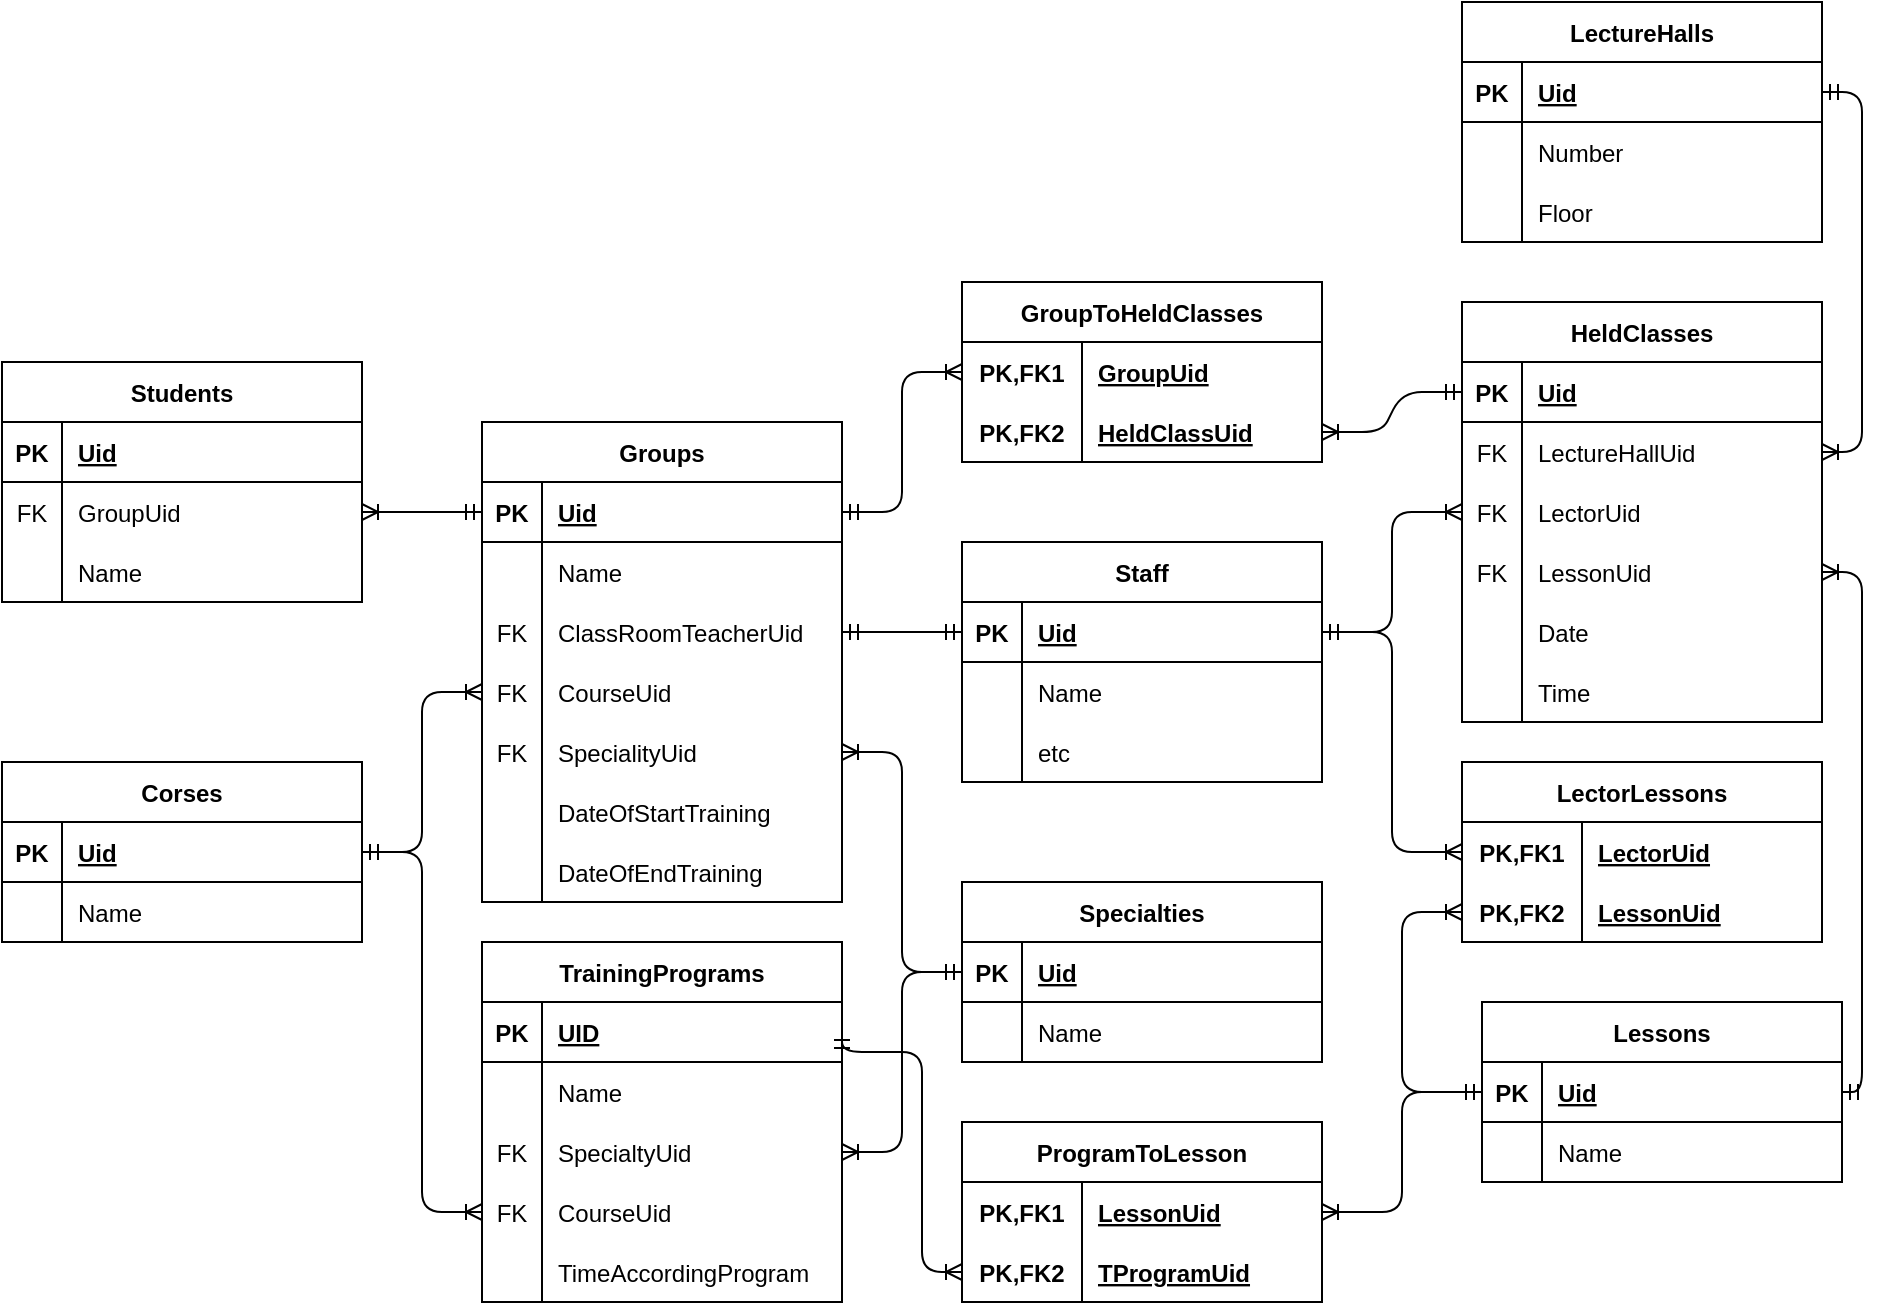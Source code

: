 <mxfile version="22.1.2" type="device">
  <diagram name="Страница 1" id="s8Icmp4TtMJ4caLkNsGy">
    <mxGraphModel dx="2261" dy="844" grid="1" gridSize="10" guides="1" tooltips="1" connect="1" arrows="1" fold="1" page="1" pageScale="1" pageWidth="827" pageHeight="1169" math="0" shadow="0">
      <root>
        <mxCell id="0" />
        <mxCell id="1" parent="0" />
        <mxCell id="9LA77R00qpUF_qQyeTWc-1" value="Groups" style="shape=table;startSize=30;container=1;collapsible=1;childLayout=tableLayout;fixedRows=1;rowLines=0;fontStyle=1;align=center;resizeLast=1;" parent="1" vertex="1">
          <mxGeometry x="-570" y="250" width="180" height="240" as="geometry" />
        </mxCell>
        <mxCell id="9LA77R00qpUF_qQyeTWc-2" value="" style="shape=tableRow;horizontal=0;startSize=0;swimlaneHead=0;swimlaneBody=0;fillColor=none;collapsible=0;dropTarget=0;points=[[0,0.5],[1,0.5]];portConstraint=eastwest;top=0;left=0;right=0;bottom=1;" parent="9LA77R00qpUF_qQyeTWc-1" vertex="1">
          <mxGeometry y="30" width="180" height="30" as="geometry" />
        </mxCell>
        <mxCell id="9LA77R00qpUF_qQyeTWc-3" value="PK" style="shape=partialRectangle;connectable=0;fillColor=none;top=0;left=0;bottom=0;right=0;fontStyle=1;overflow=hidden;" parent="9LA77R00qpUF_qQyeTWc-2" vertex="1">
          <mxGeometry width="30" height="30" as="geometry">
            <mxRectangle width="30" height="30" as="alternateBounds" />
          </mxGeometry>
        </mxCell>
        <mxCell id="9LA77R00qpUF_qQyeTWc-4" value="Uid" style="shape=partialRectangle;connectable=0;fillColor=none;top=0;left=0;bottom=0;right=0;align=left;spacingLeft=6;fontStyle=5;overflow=hidden;" parent="9LA77R00qpUF_qQyeTWc-2" vertex="1">
          <mxGeometry x="30" width="150" height="30" as="geometry">
            <mxRectangle width="150" height="30" as="alternateBounds" />
          </mxGeometry>
        </mxCell>
        <mxCell id="9LA77R00qpUF_qQyeTWc-5" value="" style="shape=tableRow;horizontal=0;startSize=0;swimlaneHead=0;swimlaneBody=0;fillColor=none;collapsible=0;dropTarget=0;points=[[0,0.5],[1,0.5]];portConstraint=eastwest;top=0;left=0;right=0;bottom=0;" parent="9LA77R00qpUF_qQyeTWc-1" vertex="1">
          <mxGeometry y="60" width="180" height="30" as="geometry" />
        </mxCell>
        <mxCell id="9LA77R00qpUF_qQyeTWc-6" value="" style="shape=partialRectangle;connectable=0;fillColor=none;top=0;left=0;bottom=0;right=0;editable=1;overflow=hidden;" parent="9LA77R00qpUF_qQyeTWc-5" vertex="1">
          <mxGeometry width="30" height="30" as="geometry">
            <mxRectangle width="30" height="30" as="alternateBounds" />
          </mxGeometry>
        </mxCell>
        <mxCell id="9LA77R00qpUF_qQyeTWc-7" value="Name" style="shape=partialRectangle;connectable=0;fillColor=none;top=0;left=0;bottom=0;right=0;align=left;spacingLeft=6;overflow=hidden;" parent="9LA77R00qpUF_qQyeTWc-5" vertex="1">
          <mxGeometry x="30" width="150" height="30" as="geometry">
            <mxRectangle width="150" height="30" as="alternateBounds" />
          </mxGeometry>
        </mxCell>
        <mxCell id="9LA77R00qpUF_qQyeTWc-203" value="" style="shape=tableRow;horizontal=0;startSize=0;swimlaneHead=0;swimlaneBody=0;fillColor=none;collapsible=0;dropTarget=0;points=[[0,0.5],[1,0.5]];portConstraint=eastwest;top=0;left=0;right=0;bottom=0;" parent="9LA77R00qpUF_qQyeTWc-1" vertex="1">
          <mxGeometry y="90" width="180" height="30" as="geometry" />
        </mxCell>
        <mxCell id="9LA77R00qpUF_qQyeTWc-204" value="FK" style="shape=partialRectangle;connectable=0;fillColor=none;top=0;left=0;bottom=0;right=0;fontStyle=0;overflow=hidden;" parent="9LA77R00qpUF_qQyeTWc-203" vertex="1">
          <mxGeometry width="30" height="30" as="geometry">
            <mxRectangle width="30" height="30" as="alternateBounds" />
          </mxGeometry>
        </mxCell>
        <mxCell id="9LA77R00qpUF_qQyeTWc-205" value="ClassRoomTeacherUid" style="shape=partialRectangle;connectable=0;fillColor=none;top=0;left=0;bottom=0;right=0;align=left;spacingLeft=6;fontStyle=0;overflow=hidden;" parent="9LA77R00qpUF_qQyeTWc-203" vertex="1">
          <mxGeometry x="30" width="150" height="30" as="geometry">
            <mxRectangle width="150" height="30" as="alternateBounds" />
          </mxGeometry>
        </mxCell>
        <mxCell id="9LA77R00qpUF_qQyeTWc-8" value="" style="shape=tableRow;horizontal=0;startSize=0;swimlaneHead=0;swimlaneBody=0;fillColor=none;collapsible=0;dropTarget=0;points=[[0,0.5],[1,0.5]];portConstraint=eastwest;top=0;left=0;right=0;bottom=0;" parent="9LA77R00qpUF_qQyeTWc-1" vertex="1">
          <mxGeometry y="120" width="180" height="30" as="geometry" />
        </mxCell>
        <mxCell id="9LA77R00qpUF_qQyeTWc-9" value="FK" style="shape=partialRectangle;connectable=0;fillColor=none;top=0;left=0;bottom=0;right=0;editable=1;overflow=hidden;" parent="9LA77R00qpUF_qQyeTWc-8" vertex="1">
          <mxGeometry width="30" height="30" as="geometry">
            <mxRectangle width="30" height="30" as="alternateBounds" />
          </mxGeometry>
        </mxCell>
        <mxCell id="9LA77R00qpUF_qQyeTWc-10" value="CourseUid" style="shape=partialRectangle;connectable=0;fillColor=none;top=0;left=0;bottom=0;right=0;align=left;spacingLeft=6;overflow=hidden;" parent="9LA77R00qpUF_qQyeTWc-8" vertex="1">
          <mxGeometry x="30" width="150" height="30" as="geometry">
            <mxRectangle width="150" height="30" as="alternateBounds" />
          </mxGeometry>
        </mxCell>
        <mxCell id="9LA77R00qpUF_qQyeTWc-147" value="" style="shape=tableRow;horizontal=0;startSize=0;swimlaneHead=0;swimlaneBody=0;fillColor=none;collapsible=0;dropTarget=0;points=[[0,0.5],[1,0.5]];portConstraint=eastwest;top=0;left=0;right=0;bottom=0;" parent="9LA77R00qpUF_qQyeTWc-1" vertex="1">
          <mxGeometry y="150" width="180" height="30" as="geometry" />
        </mxCell>
        <mxCell id="9LA77R00qpUF_qQyeTWc-148" value="FK" style="shape=partialRectangle;connectable=0;fillColor=none;top=0;left=0;bottom=0;right=0;fontStyle=0;overflow=hidden;" parent="9LA77R00qpUF_qQyeTWc-147" vertex="1">
          <mxGeometry width="30" height="30" as="geometry">
            <mxRectangle width="30" height="30" as="alternateBounds" />
          </mxGeometry>
        </mxCell>
        <mxCell id="9LA77R00qpUF_qQyeTWc-149" value="SpecialityUid" style="shape=partialRectangle;connectable=0;fillColor=none;top=0;left=0;bottom=0;right=0;align=left;spacingLeft=6;fontStyle=0;overflow=hidden;" parent="9LA77R00qpUF_qQyeTWc-147" vertex="1">
          <mxGeometry x="30" width="150" height="30" as="geometry">
            <mxRectangle width="150" height="30" as="alternateBounds" />
          </mxGeometry>
        </mxCell>
        <mxCell id="9LA77R00qpUF_qQyeTWc-150" value="" style="shape=tableRow;horizontal=0;startSize=0;swimlaneHead=0;swimlaneBody=0;fillColor=none;collapsible=0;dropTarget=0;points=[[0,0.5],[1,0.5]];portConstraint=eastwest;top=0;left=0;right=0;bottom=0;" parent="9LA77R00qpUF_qQyeTWc-1" vertex="1">
          <mxGeometry y="180" width="180" height="30" as="geometry" />
        </mxCell>
        <mxCell id="9LA77R00qpUF_qQyeTWc-151" value="" style="shape=partialRectangle;connectable=0;fillColor=none;top=0;left=0;bottom=0;right=0;editable=1;overflow=hidden;" parent="9LA77R00qpUF_qQyeTWc-150" vertex="1">
          <mxGeometry width="30" height="30" as="geometry">
            <mxRectangle width="30" height="30" as="alternateBounds" />
          </mxGeometry>
        </mxCell>
        <mxCell id="9LA77R00qpUF_qQyeTWc-152" value="DateOfStartTraining" style="shape=partialRectangle;connectable=0;fillColor=none;top=0;left=0;bottom=0;right=0;align=left;spacingLeft=6;overflow=hidden;" parent="9LA77R00qpUF_qQyeTWc-150" vertex="1">
          <mxGeometry x="30" width="150" height="30" as="geometry">
            <mxRectangle width="150" height="30" as="alternateBounds" />
          </mxGeometry>
        </mxCell>
        <mxCell id="9LA77R00qpUF_qQyeTWc-153" value="" style="shape=tableRow;horizontal=0;startSize=0;swimlaneHead=0;swimlaneBody=0;fillColor=none;collapsible=0;dropTarget=0;points=[[0,0.5],[1,0.5]];portConstraint=eastwest;top=0;left=0;right=0;bottom=0;" parent="9LA77R00qpUF_qQyeTWc-1" vertex="1">
          <mxGeometry y="210" width="180" height="30" as="geometry" />
        </mxCell>
        <mxCell id="9LA77R00qpUF_qQyeTWc-154" value="" style="shape=partialRectangle;connectable=0;fillColor=none;top=0;left=0;bottom=0;right=0;editable=1;overflow=hidden;" parent="9LA77R00qpUF_qQyeTWc-153" vertex="1">
          <mxGeometry width="30" height="30" as="geometry">
            <mxRectangle width="30" height="30" as="alternateBounds" />
          </mxGeometry>
        </mxCell>
        <mxCell id="9LA77R00qpUF_qQyeTWc-155" value="DateOfEndTraining" style="shape=partialRectangle;connectable=0;fillColor=none;top=0;left=0;bottom=0;right=0;align=left;spacingLeft=6;overflow=hidden;" parent="9LA77R00qpUF_qQyeTWc-153" vertex="1">
          <mxGeometry x="30" width="150" height="30" as="geometry">
            <mxRectangle width="150" height="30" as="alternateBounds" />
          </mxGeometry>
        </mxCell>
        <mxCell id="9LA77R00qpUF_qQyeTWc-14" value="HeldClasses" style="shape=table;startSize=30;container=1;collapsible=1;childLayout=tableLayout;fixedRows=1;rowLines=0;fontStyle=1;align=center;resizeLast=1;" parent="1" vertex="1">
          <mxGeometry x="-80" y="190" width="180" height="210" as="geometry" />
        </mxCell>
        <mxCell id="9LA77R00qpUF_qQyeTWc-15" value="" style="shape=tableRow;horizontal=0;startSize=0;swimlaneHead=0;swimlaneBody=0;fillColor=none;collapsible=0;dropTarget=0;points=[[0,0.5],[1,0.5]];portConstraint=eastwest;top=0;left=0;right=0;bottom=1;" parent="9LA77R00qpUF_qQyeTWc-14" vertex="1">
          <mxGeometry y="30" width="180" height="30" as="geometry" />
        </mxCell>
        <mxCell id="9LA77R00qpUF_qQyeTWc-16" value="PK" style="shape=partialRectangle;connectable=0;fillColor=none;top=0;left=0;bottom=0;right=0;fontStyle=1;overflow=hidden;" parent="9LA77R00qpUF_qQyeTWc-15" vertex="1">
          <mxGeometry width="30" height="30" as="geometry">
            <mxRectangle width="30" height="30" as="alternateBounds" />
          </mxGeometry>
        </mxCell>
        <mxCell id="9LA77R00qpUF_qQyeTWc-17" value="Uid" style="shape=partialRectangle;connectable=0;fillColor=none;top=0;left=0;bottom=0;right=0;align=left;spacingLeft=6;fontStyle=5;overflow=hidden;" parent="9LA77R00qpUF_qQyeTWc-15" vertex="1">
          <mxGeometry x="30" width="150" height="30" as="geometry">
            <mxRectangle width="150" height="30" as="alternateBounds" />
          </mxGeometry>
        </mxCell>
        <mxCell id="3HO_k9Haa3bnUHxEPmA--16" value="" style="shape=tableRow;horizontal=0;startSize=0;swimlaneHead=0;swimlaneBody=0;fillColor=none;collapsible=0;dropTarget=0;points=[[0,0.5],[1,0.5]];portConstraint=eastwest;top=0;left=0;right=0;bottom=0;" parent="9LA77R00qpUF_qQyeTWc-14" vertex="1">
          <mxGeometry y="60" width="180" height="30" as="geometry" />
        </mxCell>
        <mxCell id="3HO_k9Haa3bnUHxEPmA--17" value="FK" style="shape=partialRectangle;connectable=0;fillColor=none;top=0;left=0;bottom=0;right=0;fontStyle=0;overflow=hidden;" parent="3HO_k9Haa3bnUHxEPmA--16" vertex="1">
          <mxGeometry width="30" height="30" as="geometry">
            <mxRectangle width="30" height="30" as="alternateBounds" />
          </mxGeometry>
        </mxCell>
        <mxCell id="3HO_k9Haa3bnUHxEPmA--18" value="LectureHallUid" style="shape=partialRectangle;connectable=0;fillColor=none;top=0;left=0;bottom=0;right=0;align=left;spacingLeft=6;fontStyle=0;overflow=hidden;" parent="3HO_k9Haa3bnUHxEPmA--16" vertex="1">
          <mxGeometry x="30" width="150" height="30" as="geometry">
            <mxRectangle width="150" height="30" as="alternateBounds" />
          </mxGeometry>
        </mxCell>
        <mxCell id="9LA77R00qpUF_qQyeTWc-104" value="" style="shape=tableRow;horizontal=0;startSize=0;swimlaneHead=0;swimlaneBody=0;fillColor=none;collapsible=0;dropTarget=0;points=[[0,0.5],[1,0.5]];portConstraint=eastwest;top=0;left=0;right=0;bottom=0;" parent="9LA77R00qpUF_qQyeTWc-14" vertex="1">
          <mxGeometry y="90" width="180" height="30" as="geometry" />
        </mxCell>
        <mxCell id="9LA77R00qpUF_qQyeTWc-105" value="FK" style="shape=partialRectangle;connectable=0;fillColor=none;top=0;left=0;bottom=0;right=0;editable=1;overflow=hidden;" parent="9LA77R00qpUF_qQyeTWc-104" vertex="1">
          <mxGeometry width="30" height="30" as="geometry">
            <mxRectangle width="30" height="30" as="alternateBounds" />
          </mxGeometry>
        </mxCell>
        <mxCell id="9LA77R00qpUF_qQyeTWc-106" value="LectorUid" style="shape=partialRectangle;connectable=0;fillColor=none;top=0;left=0;bottom=0;right=0;align=left;spacingLeft=6;overflow=hidden;" parent="9LA77R00qpUF_qQyeTWc-104" vertex="1">
          <mxGeometry x="30" width="150" height="30" as="geometry">
            <mxRectangle width="150" height="30" as="alternateBounds" />
          </mxGeometry>
        </mxCell>
        <mxCell id="9LA77R00qpUF_qQyeTWc-212" value="" style="shape=tableRow;horizontal=0;startSize=0;swimlaneHead=0;swimlaneBody=0;fillColor=none;collapsible=0;dropTarget=0;points=[[0,0.5],[1,0.5]];portConstraint=eastwest;top=0;left=0;right=0;bottom=0;" parent="9LA77R00qpUF_qQyeTWc-14" vertex="1">
          <mxGeometry y="120" width="180" height="30" as="geometry" />
        </mxCell>
        <mxCell id="9LA77R00qpUF_qQyeTWc-213" value="FK" style="shape=partialRectangle;connectable=0;fillColor=none;top=0;left=0;bottom=0;right=0;fontStyle=0;overflow=hidden;" parent="9LA77R00qpUF_qQyeTWc-212" vertex="1">
          <mxGeometry width="30" height="30" as="geometry">
            <mxRectangle width="30" height="30" as="alternateBounds" />
          </mxGeometry>
        </mxCell>
        <mxCell id="9LA77R00qpUF_qQyeTWc-214" value="LessonUid" style="shape=partialRectangle;connectable=0;fillColor=none;top=0;left=0;bottom=0;right=0;align=left;spacingLeft=6;fontStyle=0;overflow=hidden;" parent="9LA77R00qpUF_qQyeTWc-212" vertex="1">
          <mxGeometry x="30" width="150" height="30" as="geometry">
            <mxRectangle width="150" height="30" as="alternateBounds" />
          </mxGeometry>
        </mxCell>
        <mxCell id="P3dppx4-FuYZ38mexP6G-34" value="" style="shape=tableRow;horizontal=0;startSize=0;swimlaneHead=0;swimlaneBody=0;fillColor=none;collapsible=0;dropTarget=0;points=[[0,0.5],[1,0.5]];portConstraint=eastwest;top=0;left=0;right=0;bottom=0;" parent="9LA77R00qpUF_qQyeTWc-14" vertex="1">
          <mxGeometry y="150" width="180" height="30" as="geometry" />
        </mxCell>
        <mxCell id="P3dppx4-FuYZ38mexP6G-35" value="" style="shape=partialRectangle;connectable=0;fillColor=none;top=0;left=0;bottom=0;right=0;editable=1;overflow=hidden;" parent="P3dppx4-FuYZ38mexP6G-34" vertex="1">
          <mxGeometry width="30" height="30" as="geometry">
            <mxRectangle width="30" height="30" as="alternateBounds" />
          </mxGeometry>
        </mxCell>
        <mxCell id="P3dppx4-FuYZ38mexP6G-36" value="Date" style="shape=partialRectangle;connectable=0;fillColor=none;top=0;left=0;bottom=0;right=0;align=left;spacingLeft=6;overflow=hidden;" parent="P3dppx4-FuYZ38mexP6G-34" vertex="1">
          <mxGeometry x="30" width="150" height="30" as="geometry">
            <mxRectangle width="150" height="30" as="alternateBounds" />
          </mxGeometry>
        </mxCell>
        <mxCell id="3HO_k9Haa3bnUHxEPmA--23" value="" style="shape=tableRow;horizontal=0;startSize=0;swimlaneHead=0;swimlaneBody=0;fillColor=none;collapsible=0;dropTarget=0;points=[[0,0.5],[1,0.5]];portConstraint=eastwest;top=0;left=0;right=0;bottom=0;" parent="9LA77R00qpUF_qQyeTWc-14" vertex="1">
          <mxGeometry y="180" width="180" height="30" as="geometry" />
        </mxCell>
        <mxCell id="3HO_k9Haa3bnUHxEPmA--24" value="" style="shape=partialRectangle;connectable=0;fillColor=none;top=0;left=0;bottom=0;right=0;editable=1;overflow=hidden;" parent="3HO_k9Haa3bnUHxEPmA--23" vertex="1">
          <mxGeometry width="30" height="30" as="geometry">
            <mxRectangle width="30" height="30" as="alternateBounds" />
          </mxGeometry>
        </mxCell>
        <mxCell id="3HO_k9Haa3bnUHxEPmA--25" value="Time" style="shape=partialRectangle;connectable=0;fillColor=none;top=0;left=0;bottom=0;right=0;align=left;spacingLeft=6;overflow=hidden;" parent="3HO_k9Haa3bnUHxEPmA--23" vertex="1">
          <mxGeometry x="30" width="150" height="30" as="geometry">
            <mxRectangle width="150" height="30" as="alternateBounds" />
          </mxGeometry>
        </mxCell>
        <mxCell id="9LA77R00qpUF_qQyeTWc-27" value="Corses" style="shape=table;startSize=30;container=1;collapsible=1;childLayout=tableLayout;fixedRows=1;rowLines=0;fontStyle=1;align=center;resizeLast=1;" parent="1" vertex="1">
          <mxGeometry x="-810" y="420" width="180" height="90" as="geometry" />
        </mxCell>
        <mxCell id="9LA77R00qpUF_qQyeTWc-28" value="" style="shape=tableRow;horizontal=0;startSize=0;swimlaneHead=0;swimlaneBody=0;fillColor=none;collapsible=0;dropTarget=0;points=[[0,0.5],[1,0.5]];portConstraint=eastwest;top=0;left=0;right=0;bottom=1;" parent="9LA77R00qpUF_qQyeTWc-27" vertex="1">
          <mxGeometry y="30" width="180" height="30" as="geometry" />
        </mxCell>
        <mxCell id="9LA77R00qpUF_qQyeTWc-29" value="PK" style="shape=partialRectangle;connectable=0;fillColor=none;top=0;left=0;bottom=0;right=0;fontStyle=1;overflow=hidden;" parent="9LA77R00qpUF_qQyeTWc-28" vertex="1">
          <mxGeometry width="30" height="30" as="geometry">
            <mxRectangle width="30" height="30" as="alternateBounds" />
          </mxGeometry>
        </mxCell>
        <mxCell id="9LA77R00qpUF_qQyeTWc-30" value="Uid" style="shape=partialRectangle;connectable=0;fillColor=none;top=0;left=0;bottom=0;right=0;align=left;spacingLeft=6;fontStyle=5;overflow=hidden;" parent="9LA77R00qpUF_qQyeTWc-28" vertex="1">
          <mxGeometry x="30" width="150" height="30" as="geometry">
            <mxRectangle width="150" height="30" as="alternateBounds" />
          </mxGeometry>
        </mxCell>
        <mxCell id="9LA77R00qpUF_qQyeTWc-31" value="" style="shape=tableRow;horizontal=0;startSize=0;swimlaneHead=0;swimlaneBody=0;fillColor=none;collapsible=0;dropTarget=0;points=[[0,0.5],[1,0.5]];portConstraint=eastwest;top=0;left=0;right=0;bottom=0;" parent="9LA77R00qpUF_qQyeTWc-27" vertex="1">
          <mxGeometry y="60" width="180" height="30" as="geometry" />
        </mxCell>
        <mxCell id="9LA77R00qpUF_qQyeTWc-32" value="" style="shape=partialRectangle;connectable=0;fillColor=none;top=0;left=0;bottom=0;right=0;editable=1;overflow=hidden;" parent="9LA77R00qpUF_qQyeTWc-31" vertex="1">
          <mxGeometry width="30" height="30" as="geometry">
            <mxRectangle width="30" height="30" as="alternateBounds" />
          </mxGeometry>
        </mxCell>
        <mxCell id="9LA77R00qpUF_qQyeTWc-33" value="Name" style="shape=partialRectangle;connectable=0;fillColor=none;top=0;left=0;bottom=0;right=0;align=left;spacingLeft=6;overflow=hidden;" parent="9LA77R00qpUF_qQyeTWc-31" vertex="1">
          <mxGeometry x="30" width="150" height="30" as="geometry">
            <mxRectangle width="150" height="30" as="alternateBounds" />
          </mxGeometry>
        </mxCell>
        <mxCell id="9LA77R00qpUF_qQyeTWc-40" value="" style="edgeStyle=entityRelationEdgeStyle;fontSize=12;html=1;endArrow=ERoneToMany;rounded=1;exitX=1;exitY=0.5;exitDx=0;exitDy=0;startArrow=ERmandOne;startFill=0;entryX=0;entryY=0.5;entryDx=0;entryDy=0;" parent="1" source="9LA77R00qpUF_qQyeTWc-28" target="9LA77R00qpUF_qQyeTWc-8" edge="1">
          <mxGeometry width="100" height="100" relative="1" as="geometry">
            <mxPoint x="-690" y="335" as="sourcePoint" />
            <mxPoint x="-620" y="550" as="targetPoint" />
          </mxGeometry>
        </mxCell>
        <mxCell id="9LA77R00qpUF_qQyeTWc-54" value="GroupToHeldClasses" style="shape=table;startSize=30;container=1;collapsible=1;childLayout=tableLayout;fixedRows=1;rowLines=0;fontStyle=1;align=center;resizeLast=1;" parent="1" vertex="1">
          <mxGeometry x="-330" y="180" width="180" height="90" as="geometry" />
        </mxCell>
        <mxCell id="9LA77R00qpUF_qQyeTWc-55" value="" style="shape=tableRow;horizontal=0;startSize=0;swimlaneHead=0;swimlaneBody=0;fillColor=none;collapsible=0;dropTarget=0;points=[[0,0.5],[1,0.5]];portConstraint=eastwest;top=0;left=0;right=0;bottom=0;" parent="9LA77R00qpUF_qQyeTWc-54" vertex="1">
          <mxGeometry y="30" width="180" height="30" as="geometry" />
        </mxCell>
        <mxCell id="9LA77R00qpUF_qQyeTWc-56" value="PK,FK1" style="shape=partialRectangle;connectable=0;fillColor=none;top=0;left=0;bottom=0;right=0;fontStyle=1;overflow=hidden;" parent="9LA77R00qpUF_qQyeTWc-55" vertex="1">
          <mxGeometry width="60" height="30" as="geometry">
            <mxRectangle width="60" height="30" as="alternateBounds" />
          </mxGeometry>
        </mxCell>
        <mxCell id="9LA77R00qpUF_qQyeTWc-57" value="GroupUid" style="shape=partialRectangle;connectable=0;fillColor=none;top=0;left=0;bottom=0;right=0;align=left;spacingLeft=6;fontStyle=5;overflow=hidden;" parent="9LA77R00qpUF_qQyeTWc-55" vertex="1">
          <mxGeometry x="60" width="120" height="30" as="geometry">
            <mxRectangle width="120" height="30" as="alternateBounds" />
          </mxGeometry>
        </mxCell>
        <mxCell id="9LA77R00qpUF_qQyeTWc-58" value="" style="shape=tableRow;horizontal=0;startSize=0;swimlaneHead=0;swimlaneBody=0;fillColor=none;collapsible=0;dropTarget=0;points=[[0,0.5],[1,0.5]];portConstraint=eastwest;top=0;left=0;right=0;bottom=1;" parent="9LA77R00qpUF_qQyeTWc-54" vertex="1">
          <mxGeometry y="60" width="180" height="30" as="geometry" />
        </mxCell>
        <mxCell id="9LA77R00qpUF_qQyeTWc-59" value="PK,FK2" style="shape=partialRectangle;connectable=0;fillColor=none;top=0;left=0;bottom=0;right=0;fontStyle=1;overflow=hidden;" parent="9LA77R00qpUF_qQyeTWc-58" vertex="1">
          <mxGeometry width="60" height="30" as="geometry">
            <mxRectangle width="60" height="30" as="alternateBounds" />
          </mxGeometry>
        </mxCell>
        <mxCell id="9LA77R00qpUF_qQyeTWc-60" value="HeldClassUid" style="shape=partialRectangle;connectable=0;fillColor=none;top=0;left=0;bottom=0;right=0;align=left;spacingLeft=6;fontStyle=5;overflow=hidden;" parent="9LA77R00qpUF_qQyeTWc-58" vertex="1">
          <mxGeometry x="60" width="120" height="30" as="geometry">
            <mxRectangle width="120" height="30" as="alternateBounds" />
          </mxGeometry>
        </mxCell>
        <mxCell id="9LA77R00qpUF_qQyeTWc-68" value="" style="edgeStyle=entityRelationEdgeStyle;fontSize=12;html=1;endArrow=ERoneToMany;rounded=1;entryX=1;entryY=0.5;entryDx=0;entryDy=0;startArrow=ERmandOne;startFill=0;exitX=0;exitY=0.5;exitDx=0;exitDy=0;" parent="1" source="9LA77R00qpUF_qQyeTWc-15" target="9LA77R00qpUF_qQyeTWc-58" edge="1">
          <mxGeometry width="100" height="100" relative="1" as="geometry">
            <mxPoint x="-120" y="210" as="sourcePoint" />
            <mxPoint x="-280" y="410" as="targetPoint" />
          </mxGeometry>
        </mxCell>
        <mxCell id="9LA77R00qpUF_qQyeTWc-69" value="" style="edgeStyle=entityRelationEdgeStyle;fontSize=12;html=1;endArrow=ERoneToMany;rounded=1;exitX=1;exitY=0.5;exitDx=0;exitDy=0;startArrow=ERmandOne;startFill=0;entryX=0;entryY=0.5;entryDx=0;entryDy=0;" parent="1" source="9LA77R00qpUF_qQyeTWc-2" target="9LA77R00qpUF_qQyeTWc-55" edge="1">
          <mxGeometry width="100" height="100" relative="1" as="geometry">
            <mxPoint x="-150" y="585" as="sourcePoint" />
            <mxPoint x="-390" y="210" as="targetPoint" />
          </mxGeometry>
        </mxCell>
        <mxCell id="9LA77R00qpUF_qQyeTWc-70" value="Students" style="shape=table;startSize=30;container=1;collapsible=1;childLayout=tableLayout;fixedRows=1;rowLines=0;fontStyle=1;align=center;resizeLast=1;" parent="1" vertex="1">
          <mxGeometry x="-810" y="220" width="180" height="120" as="geometry" />
        </mxCell>
        <mxCell id="9LA77R00qpUF_qQyeTWc-71" value="" style="shape=tableRow;horizontal=0;startSize=0;swimlaneHead=0;swimlaneBody=0;fillColor=none;collapsible=0;dropTarget=0;points=[[0,0.5],[1,0.5]];portConstraint=eastwest;top=0;left=0;right=0;bottom=1;" parent="9LA77R00qpUF_qQyeTWc-70" vertex="1">
          <mxGeometry y="30" width="180" height="30" as="geometry" />
        </mxCell>
        <mxCell id="9LA77R00qpUF_qQyeTWc-72" value="PK" style="shape=partialRectangle;connectable=0;fillColor=none;top=0;left=0;bottom=0;right=0;fontStyle=1;overflow=hidden;" parent="9LA77R00qpUF_qQyeTWc-71" vertex="1">
          <mxGeometry width="30" height="30" as="geometry">
            <mxRectangle width="30" height="30" as="alternateBounds" />
          </mxGeometry>
        </mxCell>
        <mxCell id="9LA77R00qpUF_qQyeTWc-73" value="Uid" style="shape=partialRectangle;connectable=0;fillColor=none;top=0;left=0;bottom=0;right=0;align=left;spacingLeft=6;fontStyle=5;overflow=hidden;" parent="9LA77R00qpUF_qQyeTWc-71" vertex="1">
          <mxGeometry x="30" width="150" height="30" as="geometry">
            <mxRectangle width="150" height="30" as="alternateBounds" />
          </mxGeometry>
        </mxCell>
        <mxCell id="3HO_k9Haa3bnUHxEPmA--2" value="" style="shape=tableRow;horizontal=0;startSize=0;swimlaneHead=0;swimlaneBody=0;fillColor=none;collapsible=0;dropTarget=0;points=[[0,0.5],[1,0.5]];portConstraint=eastwest;top=0;left=0;right=0;bottom=0;" parent="9LA77R00qpUF_qQyeTWc-70" vertex="1">
          <mxGeometry y="60" width="180" height="30" as="geometry" />
        </mxCell>
        <mxCell id="3HO_k9Haa3bnUHxEPmA--3" value="FK" style="shape=partialRectangle;connectable=0;fillColor=none;top=0;left=0;bottom=0;right=0;fontStyle=0;overflow=hidden;" parent="3HO_k9Haa3bnUHxEPmA--2" vertex="1">
          <mxGeometry width="30" height="30" as="geometry">
            <mxRectangle width="30" height="30" as="alternateBounds" />
          </mxGeometry>
        </mxCell>
        <mxCell id="3HO_k9Haa3bnUHxEPmA--4" value="GroupUid" style="shape=partialRectangle;connectable=0;fillColor=none;top=0;left=0;bottom=0;right=0;align=left;spacingLeft=6;fontStyle=0;overflow=hidden;" parent="3HO_k9Haa3bnUHxEPmA--2" vertex="1">
          <mxGeometry x="30" width="150" height="30" as="geometry">
            <mxRectangle width="150" height="30" as="alternateBounds" />
          </mxGeometry>
        </mxCell>
        <mxCell id="9LA77R00qpUF_qQyeTWc-74" value="" style="shape=tableRow;horizontal=0;startSize=0;swimlaneHead=0;swimlaneBody=0;fillColor=none;collapsible=0;dropTarget=0;points=[[0,0.5],[1,0.5]];portConstraint=eastwest;top=0;left=0;right=0;bottom=0;" parent="9LA77R00qpUF_qQyeTWc-70" vertex="1">
          <mxGeometry y="90" width="180" height="30" as="geometry" />
        </mxCell>
        <mxCell id="9LA77R00qpUF_qQyeTWc-75" value="" style="shape=partialRectangle;connectable=0;fillColor=none;top=0;left=0;bottom=0;right=0;editable=1;overflow=hidden;" parent="9LA77R00qpUF_qQyeTWc-74" vertex="1">
          <mxGeometry width="30" height="30" as="geometry">
            <mxRectangle width="30" height="30" as="alternateBounds" />
          </mxGeometry>
        </mxCell>
        <mxCell id="9LA77R00qpUF_qQyeTWc-76" value="Name" style="shape=partialRectangle;connectable=0;fillColor=none;top=0;left=0;bottom=0;right=0;align=left;spacingLeft=6;overflow=hidden;" parent="9LA77R00qpUF_qQyeTWc-74" vertex="1">
          <mxGeometry x="30" width="150" height="30" as="geometry">
            <mxRectangle width="150" height="30" as="alternateBounds" />
          </mxGeometry>
        </mxCell>
        <mxCell id="9LA77R00qpUF_qQyeTWc-83" value="Staff" style="shape=table;startSize=30;container=1;collapsible=1;childLayout=tableLayout;fixedRows=1;rowLines=0;fontStyle=1;align=center;resizeLast=1;" parent="1" vertex="1">
          <mxGeometry x="-330" y="310" width="180" height="120" as="geometry" />
        </mxCell>
        <mxCell id="9LA77R00qpUF_qQyeTWc-84" value="" style="shape=tableRow;horizontal=0;startSize=0;swimlaneHead=0;swimlaneBody=0;fillColor=none;collapsible=0;dropTarget=0;points=[[0,0.5],[1,0.5]];portConstraint=eastwest;top=0;left=0;right=0;bottom=1;" parent="9LA77R00qpUF_qQyeTWc-83" vertex="1">
          <mxGeometry y="30" width="180" height="30" as="geometry" />
        </mxCell>
        <mxCell id="9LA77R00qpUF_qQyeTWc-85" value="PK" style="shape=partialRectangle;connectable=0;fillColor=none;top=0;left=0;bottom=0;right=0;fontStyle=1;overflow=hidden;" parent="9LA77R00qpUF_qQyeTWc-84" vertex="1">
          <mxGeometry width="30" height="30" as="geometry">
            <mxRectangle width="30" height="30" as="alternateBounds" />
          </mxGeometry>
        </mxCell>
        <mxCell id="9LA77R00qpUF_qQyeTWc-86" value="Uid" style="shape=partialRectangle;connectable=0;fillColor=none;top=0;left=0;bottom=0;right=0;align=left;spacingLeft=6;fontStyle=5;overflow=hidden;" parent="9LA77R00qpUF_qQyeTWc-84" vertex="1">
          <mxGeometry x="30" width="150" height="30" as="geometry">
            <mxRectangle width="150" height="30" as="alternateBounds" />
          </mxGeometry>
        </mxCell>
        <mxCell id="9LA77R00qpUF_qQyeTWc-87" value="" style="shape=tableRow;horizontal=0;startSize=0;swimlaneHead=0;swimlaneBody=0;fillColor=none;collapsible=0;dropTarget=0;points=[[0,0.5],[1,0.5]];portConstraint=eastwest;top=0;left=0;right=0;bottom=0;" parent="9LA77R00qpUF_qQyeTWc-83" vertex="1">
          <mxGeometry y="60" width="180" height="30" as="geometry" />
        </mxCell>
        <mxCell id="9LA77R00qpUF_qQyeTWc-88" value="" style="shape=partialRectangle;connectable=0;fillColor=none;top=0;left=0;bottom=0;right=0;editable=1;overflow=hidden;" parent="9LA77R00qpUF_qQyeTWc-87" vertex="1">
          <mxGeometry width="30" height="30" as="geometry">
            <mxRectangle width="30" height="30" as="alternateBounds" />
          </mxGeometry>
        </mxCell>
        <mxCell id="9LA77R00qpUF_qQyeTWc-89" value="Name" style="shape=partialRectangle;connectable=0;fillColor=none;top=0;left=0;bottom=0;right=0;align=left;spacingLeft=6;overflow=hidden;" parent="9LA77R00qpUF_qQyeTWc-87" vertex="1">
          <mxGeometry x="30" width="150" height="30" as="geometry">
            <mxRectangle width="150" height="30" as="alternateBounds" />
          </mxGeometry>
        </mxCell>
        <mxCell id="9LA77R00qpUF_qQyeTWc-90" value="" style="shape=tableRow;horizontal=0;startSize=0;swimlaneHead=0;swimlaneBody=0;fillColor=none;collapsible=0;dropTarget=0;points=[[0,0.5],[1,0.5]];portConstraint=eastwest;top=0;left=0;right=0;bottom=0;" parent="9LA77R00qpUF_qQyeTWc-83" vertex="1">
          <mxGeometry y="90" width="180" height="30" as="geometry" />
        </mxCell>
        <mxCell id="9LA77R00qpUF_qQyeTWc-91" value="" style="shape=partialRectangle;connectable=0;fillColor=none;top=0;left=0;bottom=0;right=0;editable=1;overflow=hidden;" parent="9LA77R00qpUF_qQyeTWc-90" vertex="1">
          <mxGeometry width="30" height="30" as="geometry">
            <mxRectangle width="30" height="30" as="alternateBounds" />
          </mxGeometry>
        </mxCell>
        <mxCell id="9LA77R00qpUF_qQyeTWc-92" value="etc" style="shape=partialRectangle;connectable=0;fillColor=none;top=0;left=0;bottom=0;right=0;align=left;spacingLeft=6;overflow=hidden;" parent="9LA77R00qpUF_qQyeTWc-90" vertex="1">
          <mxGeometry x="30" width="150" height="30" as="geometry">
            <mxRectangle width="150" height="30" as="alternateBounds" />
          </mxGeometry>
        </mxCell>
        <mxCell id="9LA77R00qpUF_qQyeTWc-107" value="Specialties" style="shape=table;startSize=30;container=1;collapsible=1;childLayout=tableLayout;fixedRows=1;rowLines=0;fontStyle=1;align=center;resizeLast=1;" parent="1" vertex="1">
          <mxGeometry x="-330" y="480" width="180" height="90" as="geometry" />
        </mxCell>
        <mxCell id="9LA77R00qpUF_qQyeTWc-108" value="" style="shape=tableRow;horizontal=0;startSize=0;swimlaneHead=0;swimlaneBody=0;fillColor=none;collapsible=0;dropTarget=0;points=[[0,0.5],[1,0.5]];portConstraint=eastwest;top=0;left=0;right=0;bottom=1;" parent="9LA77R00qpUF_qQyeTWc-107" vertex="1">
          <mxGeometry y="30" width="180" height="30" as="geometry" />
        </mxCell>
        <mxCell id="9LA77R00qpUF_qQyeTWc-109" value="PK" style="shape=partialRectangle;connectable=0;fillColor=none;top=0;left=0;bottom=0;right=0;fontStyle=1;overflow=hidden;" parent="9LA77R00qpUF_qQyeTWc-108" vertex="1">
          <mxGeometry width="30" height="30" as="geometry">
            <mxRectangle width="30" height="30" as="alternateBounds" />
          </mxGeometry>
        </mxCell>
        <mxCell id="9LA77R00qpUF_qQyeTWc-110" value="Uid" style="shape=partialRectangle;connectable=0;fillColor=none;top=0;left=0;bottom=0;right=0;align=left;spacingLeft=6;fontStyle=5;overflow=hidden;" parent="9LA77R00qpUF_qQyeTWc-108" vertex="1">
          <mxGeometry x="30" width="150" height="30" as="geometry">
            <mxRectangle width="150" height="30" as="alternateBounds" />
          </mxGeometry>
        </mxCell>
        <mxCell id="9LA77R00qpUF_qQyeTWc-111" value="" style="shape=tableRow;horizontal=0;startSize=0;swimlaneHead=0;swimlaneBody=0;fillColor=none;collapsible=0;dropTarget=0;points=[[0,0.5],[1,0.5]];portConstraint=eastwest;top=0;left=0;right=0;bottom=0;" parent="9LA77R00qpUF_qQyeTWc-107" vertex="1">
          <mxGeometry y="60" width="180" height="30" as="geometry" />
        </mxCell>
        <mxCell id="9LA77R00qpUF_qQyeTWc-112" value="" style="shape=partialRectangle;connectable=0;fillColor=none;top=0;left=0;bottom=0;right=0;editable=1;overflow=hidden;" parent="9LA77R00qpUF_qQyeTWc-111" vertex="1">
          <mxGeometry width="30" height="30" as="geometry">
            <mxRectangle width="30" height="30" as="alternateBounds" />
          </mxGeometry>
        </mxCell>
        <mxCell id="9LA77R00qpUF_qQyeTWc-113" value="Name" style="shape=partialRectangle;connectable=0;fillColor=none;top=0;left=0;bottom=0;right=0;align=left;spacingLeft=6;overflow=hidden;" parent="9LA77R00qpUF_qQyeTWc-111" vertex="1">
          <mxGeometry x="30" width="150" height="30" as="geometry">
            <mxRectangle width="150" height="30" as="alternateBounds" />
          </mxGeometry>
        </mxCell>
        <mxCell id="9LA77R00qpUF_qQyeTWc-120" value="Lessons" style="shape=table;startSize=30;container=1;collapsible=1;childLayout=tableLayout;fixedRows=1;rowLines=0;fontStyle=1;align=center;resizeLast=1;" parent="1" vertex="1">
          <mxGeometry x="-70" y="540" width="180" height="90" as="geometry" />
        </mxCell>
        <mxCell id="9LA77R00qpUF_qQyeTWc-121" value="" style="shape=tableRow;horizontal=0;startSize=0;swimlaneHead=0;swimlaneBody=0;fillColor=none;collapsible=0;dropTarget=0;points=[[0,0.5],[1,0.5]];portConstraint=eastwest;top=0;left=0;right=0;bottom=1;" parent="9LA77R00qpUF_qQyeTWc-120" vertex="1">
          <mxGeometry y="30" width="180" height="30" as="geometry" />
        </mxCell>
        <mxCell id="9LA77R00qpUF_qQyeTWc-122" value="PK" style="shape=partialRectangle;connectable=0;fillColor=none;top=0;left=0;bottom=0;right=0;fontStyle=1;overflow=hidden;" parent="9LA77R00qpUF_qQyeTWc-121" vertex="1">
          <mxGeometry width="30" height="30" as="geometry">
            <mxRectangle width="30" height="30" as="alternateBounds" />
          </mxGeometry>
        </mxCell>
        <mxCell id="9LA77R00qpUF_qQyeTWc-123" value="Uid" style="shape=partialRectangle;connectable=0;fillColor=none;top=0;left=0;bottom=0;right=0;align=left;spacingLeft=6;fontStyle=5;overflow=hidden;" parent="9LA77R00qpUF_qQyeTWc-121" vertex="1">
          <mxGeometry x="30" width="150" height="30" as="geometry">
            <mxRectangle width="150" height="30" as="alternateBounds" />
          </mxGeometry>
        </mxCell>
        <mxCell id="9LA77R00qpUF_qQyeTWc-124" value="" style="shape=tableRow;horizontal=0;startSize=0;swimlaneHead=0;swimlaneBody=0;fillColor=none;collapsible=0;dropTarget=0;points=[[0,0.5],[1,0.5]];portConstraint=eastwest;top=0;left=0;right=0;bottom=0;" parent="9LA77R00qpUF_qQyeTWc-120" vertex="1">
          <mxGeometry y="60" width="180" height="30" as="geometry" />
        </mxCell>
        <mxCell id="9LA77R00qpUF_qQyeTWc-125" value="" style="shape=partialRectangle;connectable=0;fillColor=none;top=0;left=0;bottom=0;right=0;editable=1;overflow=hidden;" parent="9LA77R00qpUF_qQyeTWc-124" vertex="1">
          <mxGeometry width="30" height="30" as="geometry">
            <mxRectangle width="30" height="30" as="alternateBounds" />
          </mxGeometry>
        </mxCell>
        <mxCell id="9LA77R00qpUF_qQyeTWc-126" value="Name" style="shape=partialRectangle;connectable=0;fillColor=none;top=0;left=0;bottom=0;right=0;align=left;spacingLeft=6;overflow=hidden;" parent="9LA77R00qpUF_qQyeTWc-124" vertex="1">
          <mxGeometry x="30" width="150" height="30" as="geometry">
            <mxRectangle width="150" height="30" as="alternateBounds" />
          </mxGeometry>
        </mxCell>
        <mxCell id="9LA77R00qpUF_qQyeTWc-160" value="" style="edgeStyle=orthogonalEdgeStyle;fontSize=12;html=1;endArrow=ERoneToMany;rounded=1;elbow=vertical;startArrow=ERmandOne;startFill=0;exitX=0;exitY=0.5;exitDx=0;exitDy=0;entryX=1;entryY=0.5;entryDx=0;entryDy=0;" parent="1" source="9LA77R00qpUF_qQyeTWc-121" target="3HO_k9Haa3bnUHxEPmA--6" edge="1">
          <mxGeometry width="100" height="100" relative="1" as="geometry">
            <mxPoint x="-90" y="655" as="sourcePoint" />
            <mxPoint x="-110" y="700" as="targetPoint" />
          </mxGeometry>
        </mxCell>
        <mxCell id="9LA77R00qpUF_qQyeTWc-161" value="TrainingPrograms" style="shape=table;startSize=30;container=1;collapsible=1;childLayout=tableLayout;fixedRows=1;rowLines=0;fontStyle=1;align=center;resizeLast=1;" parent="1" vertex="1">
          <mxGeometry x="-570" y="510" width="180" height="180" as="geometry" />
        </mxCell>
        <mxCell id="9LA77R00qpUF_qQyeTWc-162" value="" style="shape=tableRow;horizontal=0;startSize=0;swimlaneHead=0;swimlaneBody=0;fillColor=none;collapsible=0;dropTarget=0;points=[[0,0.5],[1,0.5]];portConstraint=eastwest;top=0;left=0;right=0;bottom=1;" parent="9LA77R00qpUF_qQyeTWc-161" vertex="1">
          <mxGeometry y="30" width="180" height="30" as="geometry" />
        </mxCell>
        <mxCell id="9LA77R00qpUF_qQyeTWc-163" value="PK" style="shape=partialRectangle;connectable=0;fillColor=none;top=0;left=0;bottom=0;right=0;fontStyle=1;overflow=hidden;" parent="9LA77R00qpUF_qQyeTWc-162" vertex="1">
          <mxGeometry width="30" height="30" as="geometry">
            <mxRectangle width="30" height="30" as="alternateBounds" />
          </mxGeometry>
        </mxCell>
        <mxCell id="9LA77R00qpUF_qQyeTWc-164" value="UID" style="shape=partialRectangle;connectable=0;fillColor=none;top=0;left=0;bottom=0;right=0;align=left;spacingLeft=6;fontStyle=5;overflow=hidden;" parent="9LA77R00qpUF_qQyeTWc-162" vertex="1">
          <mxGeometry x="30" width="150" height="30" as="geometry">
            <mxRectangle width="150" height="30" as="alternateBounds" />
          </mxGeometry>
        </mxCell>
        <mxCell id="3HO_k9Haa3bnUHxEPmA--13" value="" style="shape=tableRow;horizontal=0;startSize=0;swimlaneHead=0;swimlaneBody=0;fillColor=none;collapsible=0;dropTarget=0;points=[[0,0.5],[1,0.5]];portConstraint=eastwest;top=0;left=0;right=0;bottom=0;" parent="9LA77R00qpUF_qQyeTWc-161" vertex="1">
          <mxGeometry y="60" width="180" height="30" as="geometry" />
        </mxCell>
        <mxCell id="3HO_k9Haa3bnUHxEPmA--14" value="" style="shape=partialRectangle;connectable=0;fillColor=none;top=0;left=0;bottom=0;right=0;editable=1;overflow=hidden;" parent="3HO_k9Haa3bnUHxEPmA--13" vertex="1">
          <mxGeometry width="30" height="30" as="geometry">
            <mxRectangle width="30" height="30" as="alternateBounds" />
          </mxGeometry>
        </mxCell>
        <mxCell id="3HO_k9Haa3bnUHxEPmA--15" value="Name" style="shape=partialRectangle;connectable=0;fillColor=none;top=0;left=0;bottom=0;right=0;align=left;spacingLeft=6;overflow=hidden;" parent="3HO_k9Haa3bnUHxEPmA--13" vertex="1">
          <mxGeometry x="30" width="150" height="30" as="geometry">
            <mxRectangle width="150" height="30" as="alternateBounds" />
          </mxGeometry>
        </mxCell>
        <mxCell id="9LA77R00qpUF_qQyeTWc-174" value="" style="shape=tableRow;horizontal=0;startSize=0;swimlaneHead=0;swimlaneBody=0;fillColor=none;collapsible=0;dropTarget=0;points=[[0,0.5],[1,0.5]];portConstraint=eastwest;top=0;left=0;right=0;bottom=0;" parent="9LA77R00qpUF_qQyeTWc-161" vertex="1">
          <mxGeometry y="90" width="180" height="30" as="geometry" />
        </mxCell>
        <mxCell id="9LA77R00qpUF_qQyeTWc-175" value="FK" style="shape=partialRectangle;connectable=0;fillColor=none;top=0;left=0;bottom=0;right=0;fontStyle=0;overflow=hidden;" parent="9LA77R00qpUF_qQyeTWc-174" vertex="1">
          <mxGeometry width="30" height="30" as="geometry">
            <mxRectangle width="30" height="30" as="alternateBounds" />
          </mxGeometry>
        </mxCell>
        <mxCell id="9LA77R00qpUF_qQyeTWc-176" value="SpecialtyUid" style="shape=partialRectangle;connectable=0;fillColor=none;top=0;left=0;bottom=0;right=0;align=left;spacingLeft=6;fontStyle=0;overflow=hidden;" parent="9LA77R00qpUF_qQyeTWc-174" vertex="1">
          <mxGeometry x="30" width="150" height="30" as="geometry">
            <mxRectangle width="150" height="30" as="alternateBounds" />
          </mxGeometry>
        </mxCell>
        <mxCell id="9LA77R00qpUF_qQyeTWc-171" value="" style="shape=tableRow;horizontal=0;startSize=0;swimlaneHead=0;swimlaneBody=0;fillColor=none;collapsible=0;dropTarget=0;points=[[0,0.5],[1,0.5]];portConstraint=eastwest;top=0;left=0;right=0;bottom=0;" parent="9LA77R00qpUF_qQyeTWc-161" vertex="1">
          <mxGeometry y="120" width="180" height="30" as="geometry" />
        </mxCell>
        <mxCell id="9LA77R00qpUF_qQyeTWc-172" value="FK" style="shape=partialRectangle;connectable=0;fillColor=none;top=0;left=0;bottom=0;right=0;editable=1;overflow=hidden;" parent="9LA77R00qpUF_qQyeTWc-171" vertex="1">
          <mxGeometry width="30" height="30" as="geometry">
            <mxRectangle width="30" height="30" as="alternateBounds" />
          </mxGeometry>
        </mxCell>
        <mxCell id="9LA77R00qpUF_qQyeTWc-173" value="CourseUid" style="shape=partialRectangle;connectable=0;fillColor=none;top=0;left=0;bottom=0;right=0;align=left;spacingLeft=6;overflow=hidden;" parent="9LA77R00qpUF_qQyeTWc-171" vertex="1">
          <mxGeometry x="30" width="150" height="30" as="geometry">
            <mxRectangle width="150" height="30" as="alternateBounds" />
          </mxGeometry>
        </mxCell>
        <mxCell id="9LA77R00qpUF_qQyeTWc-168" value="" style="shape=tableRow;horizontal=0;startSize=0;swimlaneHead=0;swimlaneBody=0;fillColor=none;collapsible=0;dropTarget=0;points=[[0,0.5],[1,0.5]];portConstraint=eastwest;top=0;left=0;right=0;bottom=0;" parent="9LA77R00qpUF_qQyeTWc-161" vertex="1">
          <mxGeometry y="150" width="180" height="30" as="geometry" />
        </mxCell>
        <mxCell id="9LA77R00qpUF_qQyeTWc-169" value="" style="shape=partialRectangle;connectable=0;fillColor=none;top=0;left=0;bottom=0;right=0;editable=1;overflow=hidden;" parent="9LA77R00qpUF_qQyeTWc-168" vertex="1">
          <mxGeometry width="30" height="30" as="geometry">
            <mxRectangle width="30" height="30" as="alternateBounds" />
          </mxGeometry>
        </mxCell>
        <mxCell id="9LA77R00qpUF_qQyeTWc-170" value="TimeAccordingProgram" style="shape=partialRectangle;connectable=0;fillColor=none;top=0;left=0;bottom=0;right=0;align=left;spacingLeft=6;overflow=hidden;" parent="9LA77R00qpUF_qQyeTWc-168" vertex="1">
          <mxGeometry x="30" width="150" height="30" as="geometry">
            <mxRectangle width="150" height="30" as="alternateBounds" />
          </mxGeometry>
        </mxCell>
        <mxCell id="9LA77R00qpUF_qQyeTWc-177" value="" style="edgeStyle=entityRelationEdgeStyle;fontSize=12;html=1;endArrow=ERoneToMany;rounded=1;exitX=1;exitY=0.5;exitDx=0;exitDy=0;startArrow=ERmandOne;startFill=0;entryX=0;entryY=0.5;entryDx=0;entryDy=0;" parent="1" source="9LA77R00qpUF_qQyeTWc-28" target="9LA77R00qpUF_qQyeTWc-171" edge="1">
          <mxGeometry width="100" height="100" relative="1" as="geometry">
            <mxPoint x="-640" y="610" as="sourcePoint" />
            <mxPoint x="-720" y="580" as="targetPoint" />
          </mxGeometry>
        </mxCell>
        <mxCell id="9LA77R00qpUF_qQyeTWc-156" value="" style="edgeStyle=entityRelationEdgeStyle;fontSize=12;html=1;endArrow=ERoneToMany;rounded=1;exitX=0;exitY=0.5;exitDx=0;exitDy=0;startArrow=ERmandOne;startFill=0;entryX=1;entryY=0.5;entryDx=0;entryDy=0;" parent="1" source="9LA77R00qpUF_qQyeTWc-108" target="9LA77R00qpUF_qQyeTWc-147" edge="1">
          <mxGeometry width="100" height="100" relative="1" as="geometry">
            <mxPoint x="-660" y="575" as="sourcePoint" />
            <mxPoint x="-330" y="460" as="targetPoint" />
          </mxGeometry>
        </mxCell>
        <mxCell id="9LA77R00qpUF_qQyeTWc-146" value="" style="edgeStyle=entityRelationEdgeStyle;fontSize=12;html=1;endArrow=ERoneToMany;rounded=1;exitX=0;exitY=0.5;exitDx=0;exitDy=0;startArrow=ERmandOne;startFill=0;entryX=1;entryY=0.5;entryDx=0;entryDy=0;" parent="1" source="9LA77R00qpUF_qQyeTWc-108" target="9LA77R00qpUF_qQyeTWc-174" edge="1">
          <mxGeometry width="100" height="100" relative="1" as="geometry">
            <mxPoint x="-590" y="620" as="sourcePoint" />
            <mxPoint x="-380" y="500" as="targetPoint" />
          </mxGeometry>
        </mxCell>
        <mxCell id="9LA77R00qpUF_qQyeTWc-198" value="" style="edgeStyle=orthogonalEdgeStyle;fontSize=12;html=1;endArrow=ERoneToMany;rounded=1;entryX=1;entryY=0.5;entryDx=0;entryDy=0;startArrow=ERmandOne;startFill=0;exitX=0;exitY=0.5;exitDx=0;exitDy=0;" parent="1" source="9LA77R00qpUF_qQyeTWc-2" target="3HO_k9Haa3bnUHxEPmA--2" edge="1">
          <mxGeometry width="100" height="100" relative="1" as="geometry">
            <mxPoint x="-590" y="330" as="sourcePoint" />
            <mxPoint x="-380" y="305" as="targetPoint" />
          </mxGeometry>
        </mxCell>
        <mxCell id="9LA77R00qpUF_qQyeTWc-208" value="" style="edgeStyle=entityRelationEdgeStyle;fontSize=12;html=1;endArrow=ERmandOne;startArrow=ERmandOne;rounded=1;elbow=vertical;exitX=1;exitY=0.5;exitDx=0;exitDy=0;entryX=0;entryY=0.5;entryDx=0;entryDy=0;" parent="1" source="9LA77R00qpUF_qQyeTWc-203" target="9LA77R00qpUF_qQyeTWc-84" edge="1">
          <mxGeometry width="100" height="100" relative="1" as="geometry">
            <mxPoint x="-370" y="420" as="sourcePoint" />
            <mxPoint x="-270" y="320" as="targetPoint" />
          </mxGeometry>
        </mxCell>
        <mxCell id="9LA77R00qpUF_qQyeTWc-215" value="" style="edgeStyle=elbowEdgeStyle;fontSize=12;html=1;endArrow=ERoneToMany;rounded=1;exitX=1;exitY=0.5;exitDx=0;exitDy=0;startArrow=ERmandOne;startFill=0;entryX=1;entryY=0.5;entryDx=0;entryDy=0;" parent="1" source="9LA77R00qpUF_qQyeTWc-121" target="9LA77R00qpUF_qQyeTWc-212" edge="1">
          <mxGeometry width="100" height="100" relative="1" as="geometry">
            <mxPoint x="-120" y="395" as="sourcePoint" />
            <mxPoint x="260" y="585" as="targetPoint" />
            <Array as="points">
              <mxPoint x="120" y="470" />
            </Array>
          </mxGeometry>
        </mxCell>
        <mxCell id="P3dppx4-FuYZ38mexP6G-1" value="LectorLessons" style="shape=table;startSize=30;container=1;collapsible=1;childLayout=tableLayout;fixedRows=1;rowLines=0;fontStyle=1;align=center;resizeLast=1;" parent="1" vertex="1">
          <mxGeometry x="-80" y="420" width="180" height="90" as="geometry" />
        </mxCell>
        <mxCell id="P3dppx4-FuYZ38mexP6G-2" value="" style="shape=tableRow;horizontal=0;startSize=0;swimlaneHead=0;swimlaneBody=0;fillColor=none;collapsible=0;dropTarget=0;points=[[0,0.5],[1,0.5]];portConstraint=eastwest;top=0;left=0;right=0;bottom=0;" parent="P3dppx4-FuYZ38mexP6G-1" vertex="1">
          <mxGeometry y="30" width="180" height="30" as="geometry" />
        </mxCell>
        <mxCell id="P3dppx4-FuYZ38mexP6G-3" value="PK,FK1" style="shape=partialRectangle;connectable=0;fillColor=none;top=0;left=0;bottom=0;right=0;fontStyle=1;overflow=hidden;" parent="P3dppx4-FuYZ38mexP6G-2" vertex="1">
          <mxGeometry width="60" height="30" as="geometry">
            <mxRectangle width="60" height="30" as="alternateBounds" />
          </mxGeometry>
        </mxCell>
        <mxCell id="P3dppx4-FuYZ38mexP6G-4" value="LectorUid" style="shape=partialRectangle;connectable=0;fillColor=none;top=0;left=0;bottom=0;right=0;align=left;spacingLeft=6;fontStyle=5;overflow=hidden;" parent="P3dppx4-FuYZ38mexP6G-2" vertex="1">
          <mxGeometry x="60" width="120" height="30" as="geometry">
            <mxRectangle width="120" height="30" as="alternateBounds" />
          </mxGeometry>
        </mxCell>
        <mxCell id="P3dppx4-FuYZ38mexP6G-5" value="" style="shape=tableRow;horizontal=0;startSize=0;swimlaneHead=0;swimlaneBody=0;fillColor=none;collapsible=0;dropTarget=0;points=[[0,0.5],[1,0.5]];portConstraint=eastwest;top=0;left=0;right=0;bottom=1;" parent="P3dppx4-FuYZ38mexP6G-1" vertex="1">
          <mxGeometry y="60" width="180" height="30" as="geometry" />
        </mxCell>
        <mxCell id="P3dppx4-FuYZ38mexP6G-6" value="PK,FK2" style="shape=partialRectangle;connectable=0;fillColor=none;top=0;left=0;bottom=0;right=0;fontStyle=1;overflow=hidden;" parent="P3dppx4-FuYZ38mexP6G-5" vertex="1">
          <mxGeometry width="60" height="30" as="geometry">
            <mxRectangle width="60" height="30" as="alternateBounds" />
          </mxGeometry>
        </mxCell>
        <mxCell id="P3dppx4-FuYZ38mexP6G-7" value="LessonUid" style="shape=partialRectangle;connectable=0;fillColor=none;top=0;left=0;bottom=0;right=0;align=left;spacingLeft=6;fontStyle=5;overflow=hidden;" parent="P3dppx4-FuYZ38mexP6G-5" vertex="1">
          <mxGeometry x="60" width="120" height="30" as="geometry">
            <mxRectangle width="120" height="30" as="alternateBounds" />
          </mxGeometry>
        </mxCell>
        <mxCell id="P3dppx4-FuYZ38mexP6G-8" value="" style="edgeStyle=orthogonalEdgeStyle;fontSize=12;html=1;endArrow=ERoneToMany;rounded=1;exitX=0;exitY=0.5;exitDx=0;exitDy=0;elbow=vertical;startArrow=ERmandOne;startFill=0;entryX=0;entryY=0.5;entryDx=0;entryDy=0;" parent="1" source="9LA77R00qpUF_qQyeTWc-121" target="P3dppx4-FuYZ38mexP6G-5" edge="1">
          <mxGeometry width="100" height="100" relative="1" as="geometry">
            <mxPoint x="-420" y="665" as="sourcePoint" />
            <mxPoint x="-120" y="550" as="targetPoint" />
            <Array as="points">
              <mxPoint x="-110" y="585" />
              <mxPoint x="-110" y="495" />
            </Array>
          </mxGeometry>
        </mxCell>
        <mxCell id="P3dppx4-FuYZ38mexP6G-9" value="" style="edgeStyle=orthogonalEdgeStyle;fontSize=12;html=1;endArrow=ERoneToMany;rounded=1;exitX=1;exitY=0.5;exitDx=0;exitDy=0;elbow=vertical;startArrow=ERmandOne;startFill=0;entryX=0;entryY=0.5;entryDx=0;entryDy=0;" parent="1" source="9LA77R00qpUF_qQyeTWc-84" target="P3dppx4-FuYZ38mexP6G-2" edge="1">
          <mxGeometry width="100" height="100" relative="1" as="geometry">
            <mxPoint x="-30" y="475" as="sourcePoint" />
            <mxPoint x="-120" y="350" as="targetPoint" />
          </mxGeometry>
        </mxCell>
        <mxCell id="P3dppx4-FuYZ38mexP6G-10" value="" style="edgeStyle=orthogonalEdgeStyle;fontSize=12;html=1;endArrow=ERoneToMany;rounded=1;exitX=1;exitY=0.5;exitDx=0;exitDy=0;elbow=vertical;startArrow=ERmandOne;startFill=0;entryX=0;entryY=0.5;entryDx=0;entryDy=0;" parent="1" source="9LA77R00qpUF_qQyeTWc-84" target="9LA77R00qpUF_qQyeTWc-104" edge="1">
          <mxGeometry width="100" height="100" relative="1" as="geometry">
            <mxPoint x="-30" y="445" as="sourcePoint" />
            <mxPoint x="-140" y="310" as="targetPoint" />
          </mxGeometry>
        </mxCell>
        <mxCell id="P3dppx4-FuYZ38mexP6G-11" value="LectureHalls" style="shape=table;startSize=30;container=1;collapsible=1;childLayout=tableLayout;fixedRows=1;rowLines=0;fontStyle=1;align=center;resizeLast=1;" parent="1" vertex="1">
          <mxGeometry x="-80" y="40" width="180" height="120" as="geometry" />
        </mxCell>
        <mxCell id="P3dppx4-FuYZ38mexP6G-12" value="" style="shape=tableRow;horizontal=0;startSize=0;swimlaneHead=0;swimlaneBody=0;fillColor=none;collapsible=0;dropTarget=0;points=[[0,0.5],[1,0.5]];portConstraint=eastwest;top=0;left=0;right=0;bottom=1;" parent="P3dppx4-FuYZ38mexP6G-11" vertex="1">
          <mxGeometry y="30" width="180" height="30" as="geometry" />
        </mxCell>
        <mxCell id="P3dppx4-FuYZ38mexP6G-13" value="PK" style="shape=partialRectangle;connectable=0;fillColor=none;top=0;left=0;bottom=0;right=0;fontStyle=1;overflow=hidden;" parent="P3dppx4-FuYZ38mexP6G-12" vertex="1">
          <mxGeometry width="30" height="30" as="geometry">
            <mxRectangle width="30" height="30" as="alternateBounds" />
          </mxGeometry>
        </mxCell>
        <mxCell id="P3dppx4-FuYZ38mexP6G-14" value="Uid" style="shape=partialRectangle;connectable=0;fillColor=none;top=0;left=0;bottom=0;right=0;align=left;spacingLeft=6;fontStyle=5;overflow=hidden;" parent="P3dppx4-FuYZ38mexP6G-12" vertex="1">
          <mxGeometry x="30" width="150" height="30" as="geometry">
            <mxRectangle width="150" height="30" as="alternateBounds" />
          </mxGeometry>
        </mxCell>
        <mxCell id="P3dppx4-FuYZ38mexP6G-15" value="" style="shape=tableRow;horizontal=0;startSize=0;swimlaneHead=0;swimlaneBody=0;fillColor=none;collapsible=0;dropTarget=0;points=[[0,0.5],[1,0.5]];portConstraint=eastwest;top=0;left=0;right=0;bottom=0;" parent="P3dppx4-FuYZ38mexP6G-11" vertex="1">
          <mxGeometry y="60" width="180" height="30" as="geometry" />
        </mxCell>
        <mxCell id="P3dppx4-FuYZ38mexP6G-16" value="" style="shape=partialRectangle;connectable=0;fillColor=none;top=0;left=0;bottom=0;right=0;editable=1;overflow=hidden;" parent="P3dppx4-FuYZ38mexP6G-15" vertex="1">
          <mxGeometry width="30" height="30" as="geometry">
            <mxRectangle width="30" height="30" as="alternateBounds" />
          </mxGeometry>
        </mxCell>
        <mxCell id="P3dppx4-FuYZ38mexP6G-17" value="Number" style="shape=partialRectangle;connectable=0;fillColor=none;top=0;left=0;bottom=0;right=0;align=left;spacingLeft=6;overflow=hidden;" parent="P3dppx4-FuYZ38mexP6G-15" vertex="1">
          <mxGeometry x="30" width="150" height="30" as="geometry">
            <mxRectangle width="150" height="30" as="alternateBounds" />
          </mxGeometry>
        </mxCell>
        <mxCell id="P3dppx4-FuYZ38mexP6G-21" value="" style="shape=tableRow;horizontal=0;startSize=0;swimlaneHead=0;swimlaneBody=0;fillColor=none;collapsible=0;dropTarget=0;points=[[0,0.5],[1,0.5]];portConstraint=eastwest;top=0;left=0;right=0;bottom=0;" parent="P3dppx4-FuYZ38mexP6G-11" vertex="1">
          <mxGeometry y="90" width="180" height="30" as="geometry" />
        </mxCell>
        <mxCell id="P3dppx4-FuYZ38mexP6G-22" value="" style="shape=partialRectangle;connectable=0;fillColor=none;top=0;left=0;bottom=0;right=0;editable=1;overflow=hidden;" parent="P3dppx4-FuYZ38mexP6G-21" vertex="1">
          <mxGeometry width="30" height="30" as="geometry">
            <mxRectangle width="30" height="30" as="alternateBounds" />
          </mxGeometry>
        </mxCell>
        <mxCell id="P3dppx4-FuYZ38mexP6G-23" value="Floor" style="shape=partialRectangle;connectable=0;fillColor=none;top=0;left=0;bottom=0;right=0;align=left;spacingLeft=6;overflow=hidden;" parent="P3dppx4-FuYZ38mexP6G-21" vertex="1">
          <mxGeometry x="30" width="150" height="30" as="geometry">
            <mxRectangle width="150" height="30" as="alternateBounds" />
          </mxGeometry>
        </mxCell>
        <mxCell id="P3dppx4-FuYZ38mexP6G-40" value="" style="edgeStyle=orthogonalEdgeStyle;fontSize=12;html=1;endArrow=ERoneToMany;rounded=1;entryX=1;entryY=0.5;entryDx=0;entryDy=0;exitX=1;exitY=0.5;exitDx=0;exitDy=0;startArrow=ERmandOne;startFill=0;" parent="1" source="P3dppx4-FuYZ38mexP6G-12" target="3HO_k9Haa3bnUHxEPmA--16" edge="1">
          <mxGeometry width="100" height="100" relative="1" as="geometry">
            <mxPoint x="110" y="355" as="sourcePoint" />
            <mxPoint x="110" y="595" as="targetPoint" />
            <Array as="points">
              <mxPoint x="120" y="85" />
              <mxPoint x="120" y="265" />
            </Array>
          </mxGeometry>
        </mxCell>
        <mxCell id="3HO_k9Haa3bnUHxEPmA--5" value="ProgramToLesson" style="shape=table;startSize=30;container=1;collapsible=1;childLayout=tableLayout;fixedRows=1;rowLines=0;fontStyle=1;align=center;resizeLast=1;" parent="1" vertex="1">
          <mxGeometry x="-330" y="600" width="180" height="90" as="geometry" />
        </mxCell>
        <mxCell id="3HO_k9Haa3bnUHxEPmA--6" value="" style="shape=tableRow;horizontal=0;startSize=0;swimlaneHead=0;swimlaneBody=0;fillColor=none;collapsible=0;dropTarget=0;points=[[0,0.5],[1,0.5]];portConstraint=eastwest;top=0;left=0;right=0;bottom=0;" parent="3HO_k9Haa3bnUHxEPmA--5" vertex="1">
          <mxGeometry y="30" width="180" height="30" as="geometry" />
        </mxCell>
        <mxCell id="3HO_k9Haa3bnUHxEPmA--7" value="PK,FK1" style="shape=partialRectangle;connectable=0;fillColor=none;top=0;left=0;bottom=0;right=0;fontStyle=1;overflow=hidden;" parent="3HO_k9Haa3bnUHxEPmA--6" vertex="1">
          <mxGeometry width="60" height="30" as="geometry">
            <mxRectangle width="60" height="30" as="alternateBounds" />
          </mxGeometry>
        </mxCell>
        <mxCell id="3HO_k9Haa3bnUHxEPmA--8" value="LessonUid" style="shape=partialRectangle;connectable=0;fillColor=none;top=0;left=0;bottom=0;right=0;align=left;spacingLeft=6;fontStyle=5;overflow=hidden;" parent="3HO_k9Haa3bnUHxEPmA--6" vertex="1">
          <mxGeometry x="60" width="120" height="30" as="geometry">
            <mxRectangle width="120" height="30" as="alternateBounds" />
          </mxGeometry>
        </mxCell>
        <mxCell id="3HO_k9Haa3bnUHxEPmA--9" value="" style="shape=tableRow;horizontal=0;startSize=0;swimlaneHead=0;swimlaneBody=0;fillColor=none;collapsible=0;dropTarget=0;points=[[0,0.5],[1,0.5]];portConstraint=eastwest;top=0;left=0;right=0;bottom=1;" parent="3HO_k9Haa3bnUHxEPmA--5" vertex="1">
          <mxGeometry y="60" width="180" height="30" as="geometry" />
        </mxCell>
        <mxCell id="3HO_k9Haa3bnUHxEPmA--10" value="PK,FK2" style="shape=partialRectangle;connectable=0;fillColor=none;top=0;left=0;bottom=0;right=0;fontStyle=1;overflow=hidden;" parent="3HO_k9Haa3bnUHxEPmA--9" vertex="1">
          <mxGeometry width="60" height="30" as="geometry">
            <mxRectangle width="60" height="30" as="alternateBounds" />
          </mxGeometry>
        </mxCell>
        <mxCell id="3HO_k9Haa3bnUHxEPmA--11" value="TProgramUid" style="shape=partialRectangle;connectable=0;fillColor=none;top=0;left=0;bottom=0;right=0;align=left;spacingLeft=6;fontStyle=5;overflow=hidden;" parent="3HO_k9Haa3bnUHxEPmA--9" vertex="1">
          <mxGeometry x="60" width="120" height="30" as="geometry">
            <mxRectangle width="120" height="30" as="alternateBounds" />
          </mxGeometry>
        </mxCell>
        <mxCell id="3HO_k9Haa3bnUHxEPmA--12" value="" style="edgeStyle=orthogonalEdgeStyle;fontSize=12;html=1;endArrow=ERoneToMany;rounded=1;elbow=vertical;entryX=0;entryY=0.5;entryDx=0;entryDy=0;startArrow=ERmandOne;startFill=0;exitX=1;exitY=0.5;exitDx=0;exitDy=0;" parent="1" source="9LA77R00qpUF_qQyeTWc-162" target="3HO_k9Haa3bnUHxEPmA--9" edge="1">
          <mxGeometry width="100" height="100" relative="1" as="geometry">
            <mxPoint x="-360" y="680" as="sourcePoint" />
            <mxPoint x="-180" y="800" as="targetPoint" />
            <Array as="points">
              <mxPoint x="-350" y="565" />
              <mxPoint x="-350" y="675" />
            </Array>
          </mxGeometry>
        </mxCell>
      </root>
    </mxGraphModel>
  </diagram>
</mxfile>
